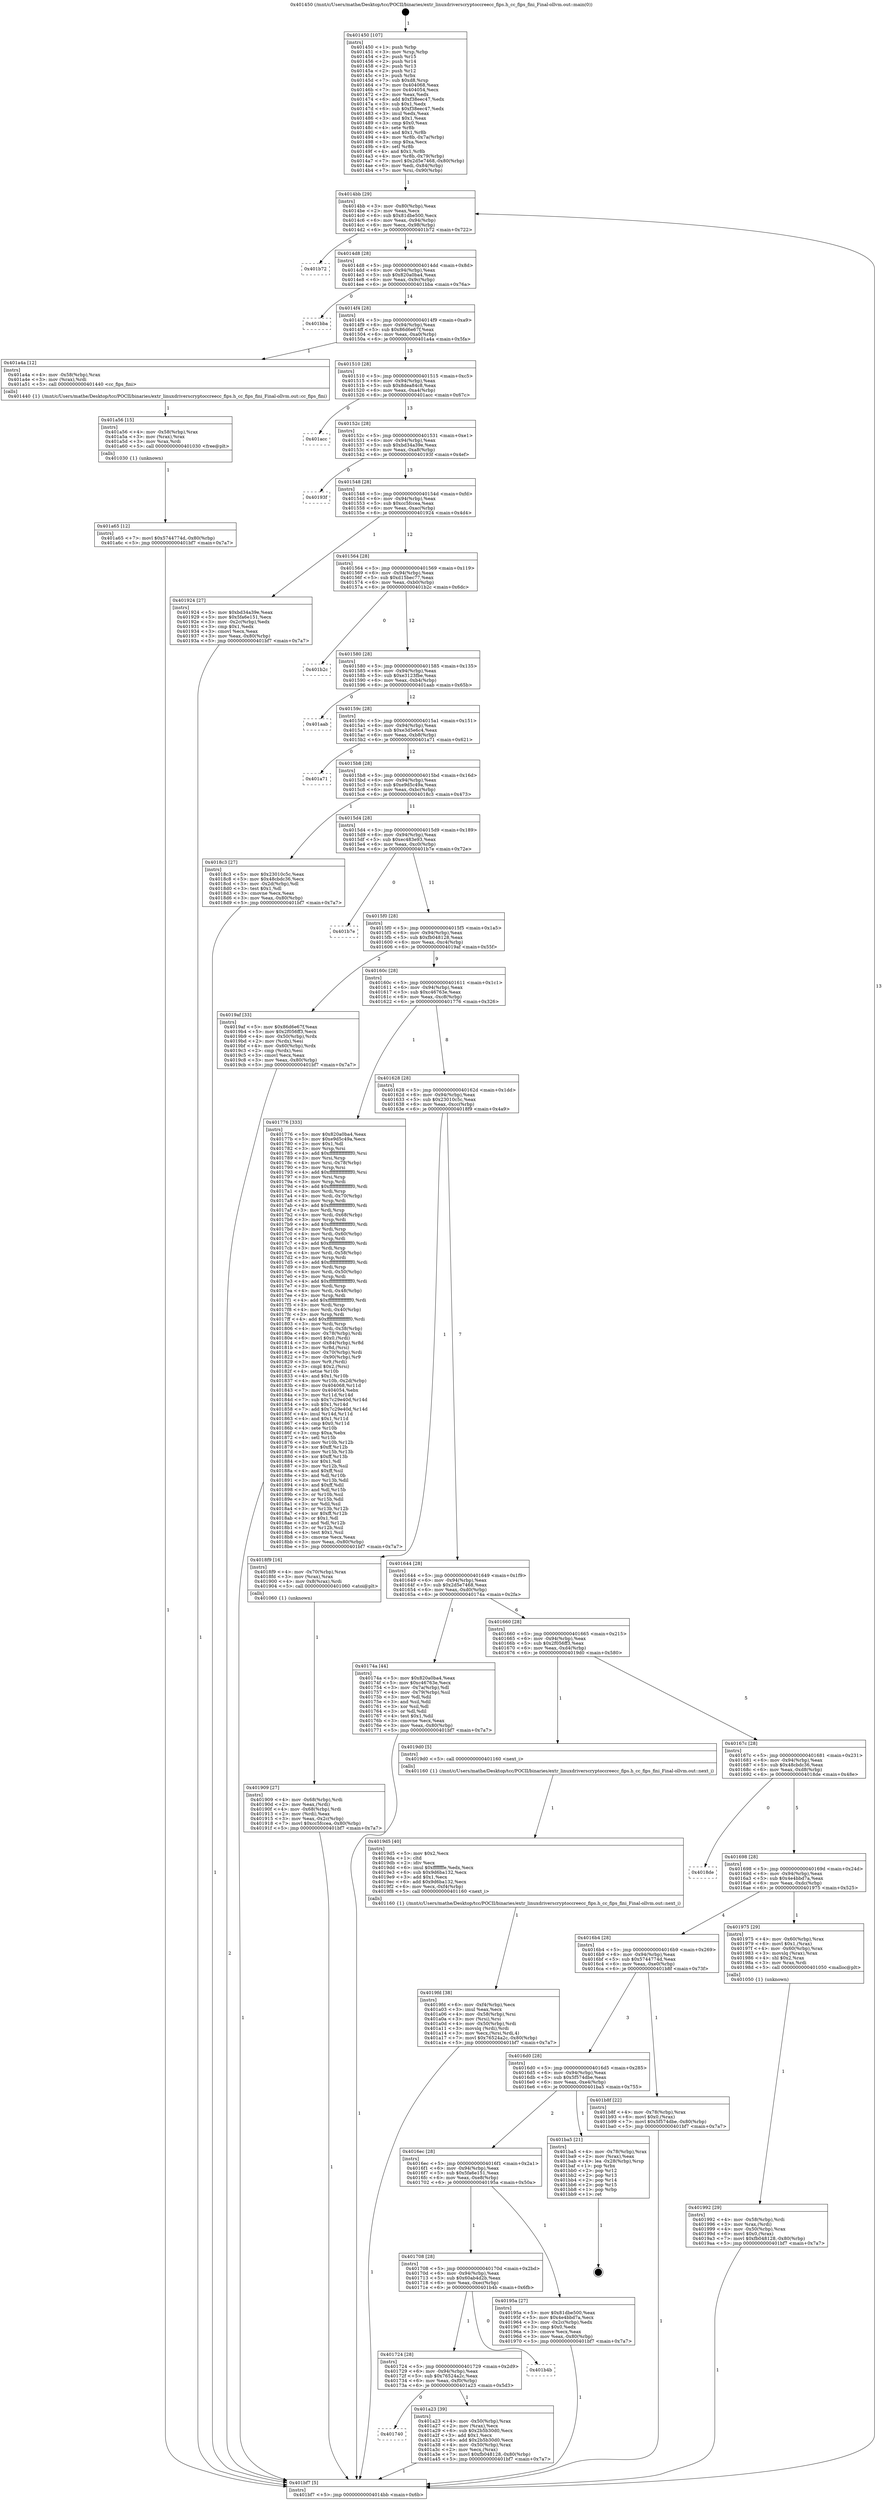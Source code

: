 digraph "0x401450" {
  label = "0x401450 (/mnt/c/Users/mathe/Desktop/tcc/POCII/binaries/extr_linuxdriverscryptoccreecc_fips.h_cc_fips_fini_Final-ollvm.out::main(0))"
  labelloc = "t"
  node[shape=record]

  Entry [label="",width=0.3,height=0.3,shape=circle,fillcolor=black,style=filled]
  "0x4014bb" [label="{
     0x4014bb [29]\l
     | [instrs]\l
     &nbsp;&nbsp;0x4014bb \<+3\>: mov -0x80(%rbp),%eax\l
     &nbsp;&nbsp;0x4014be \<+2\>: mov %eax,%ecx\l
     &nbsp;&nbsp;0x4014c0 \<+6\>: sub $0x81dbe500,%ecx\l
     &nbsp;&nbsp;0x4014c6 \<+6\>: mov %eax,-0x94(%rbp)\l
     &nbsp;&nbsp;0x4014cc \<+6\>: mov %ecx,-0x98(%rbp)\l
     &nbsp;&nbsp;0x4014d2 \<+6\>: je 0000000000401b72 \<main+0x722\>\l
  }"]
  "0x401b72" [label="{
     0x401b72\l
  }", style=dashed]
  "0x4014d8" [label="{
     0x4014d8 [28]\l
     | [instrs]\l
     &nbsp;&nbsp;0x4014d8 \<+5\>: jmp 00000000004014dd \<main+0x8d\>\l
     &nbsp;&nbsp;0x4014dd \<+6\>: mov -0x94(%rbp),%eax\l
     &nbsp;&nbsp;0x4014e3 \<+5\>: sub $0x820a0ba4,%eax\l
     &nbsp;&nbsp;0x4014e8 \<+6\>: mov %eax,-0x9c(%rbp)\l
     &nbsp;&nbsp;0x4014ee \<+6\>: je 0000000000401bba \<main+0x76a\>\l
  }"]
  Exit [label="",width=0.3,height=0.3,shape=circle,fillcolor=black,style=filled,peripheries=2]
  "0x401bba" [label="{
     0x401bba\l
  }", style=dashed]
  "0x4014f4" [label="{
     0x4014f4 [28]\l
     | [instrs]\l
     &nbsp;&nbsp;0x4014f4 \<+5\>: jmp 00000000004014f9 \<main+0xa9\>\l
     &nbsp;&nbsp;0x4014f9 \<+6\>: mov -0x94(%rbp),%eax\l
     &nbsp;&nbsp;0x4014ff \<+5\>: sub $0x86d6e67f,%eax\l
     &nbsp;&nbsp;0x401504 \<+6\>: mov %eax,-0xa0(%rbp)\l
     &nbsp;&nbsp;0x40150a \<+6\>: je 0000000000401a4a \<main+0x5fa\>\l
  }"]
  "0x401a65" [label="{
     0x401a65 [12]\l
     | [instrs]\l
     &nbsp;&nbsp;0x401a65 \<+7\>: movl $0x5744774d,-0x80(%rbp)\l
     &nbsp;&nbsp;0x401a6c \<+5\>: jmp 0000000000401bf7 \<main+0x7a7\>\l
  }"]
  "0x401a4a" [label="{
     0x401a4a [12]\l
     | [instrs]\l
     &nbsp;&nbsp;0x401a4a \<+4\>: mov -0x58(%rbp),%rax\l
     &nbsp;&nbsp;0x401a4e \<+3\>: mov (%rax),%rdi\l
     &nbsp;&nbsp;0x401a51 \<+5\>: call 0000000000401440 \<cc_fips_fini\>\l
     | [calls]\l
     &nbsp;&nbsp;0x401440 \{1\} (/mnt/c/Users/mathe/Desktop/tcc/POCII/binaries/extr_linuxdriverscryptoccreecc_fips.h_cc_fips_fini_Final-ollvm.out::cc_fips_fini)\l
  }"]
  "0x401510" [label="{
     0x401510 [28]\l
     | [instrs]\l
     &nbsp;&nbsp;0x401510 \<+5\>: jmp 0000000000401515 \<main+0xc5\>\l
     &nbsp;&nbsp;0x401515 \<+6\>: mov -0x94(%rbp),%eax\l
     &nbsp;&nbsp;0x40151b \<+5\>: sub $0x8dea84c8,%eax\l
     &nbsp;&nbsp;0x401520 \<+6\>: mov %eax,-0xa4(%rbp)\l
     &nbsp;&nbsp;0x401526 \<+6\>: je 0000000000401acc \<main+0x67c\>\l
  }"]
  "0x401a56" [label="{
     0x401a56 [15]\l
     | [instrs]\l
     &nbsp;&nbsp;0x401a56 \<+4\>: mov -0x58(%rbp),%rax\l
     &nbsp;&nbsp;0x401a5a \<+3\>: mov (%rax),%rax\l
     &nbsp;&nbsp;0x401a5d \<+3\>: mov %rax,%rdi\l
     &nbsp;&nbsp;0x401a60 \<+5\>: call 0000000000401030 \<free@plt\>\l
     | [calls]\l
     &nbsp;&nbsp;0x401030 \{1\} (unknown)\l
  }"]
  "0x401acc" [label="{
     0x401acc\l
  }", style=dashed]
  "0x40152c" [label="{
     0x40152c [28]\l
     | [instrs]\l
     &nbsp;&nbsp;0x40152c \<+5\>: jmp 0000000000401531 \<main+0xe1\>\l
     &nbsp;&nbsp;0x401531 \<+6\>: mov -0x94(%rbp),%eax\l
     &nbsp;&nbsp;0x401537 \<+5\>: sub $0xbd34a39e,%eax\l
     &nbsp;&nbsp;0x40153c \<+6\>: mov %eax,-0xa8(%rbp)\l
     &nbsp;&nbsp;0x401542 \<+6\>: je 000000000040193f \<main+0x4ef\>\l
  }"]
  "0x401740" [label="{
     0x401740\l
  }", style=dashed]
  "0x40193f" [label="{
     0x40193f\l
  }", style=dashed]
  "0x401548" [label="{
     0x401548 [28]\l
     | [instrs]\l
     &nbsp;&nbsp;0x401548 \<+5\>: jmp 000000000040154d \<main+0xfd\>\l
     &nbsp;&nbsp;0x40154d \<+6\>: mov -0x94(%rbp),%eax\l
     &nbsp;&nbsp;0x401553 \<+5\>: sub $0xcc5fccea,%eax\l
     &nbsp;&nbsp;0x401558 \<+6\>: mov %eax,-0xac(%rbp)\l
     &nbsp;&nbsp;0x40155e \<+6\>: je 0000000000401924 \<main+0x4d4\>\l
  }"]
  "0x401a23" [label="{
     0x401a23 [39]\l
     | [instrs]\l
     &nbsp;&nbsp;0x401a23 \<+4\>: mov -0x50(%rbp),%rax\l
     &nbsp;&nbsp;0x401a27 \<+2\>: mov (%rax),%ecx\l
     &nbsp;&nbsp;0x401a29 \<+6\>: sub $0x2b5b30d0,%ecx\l
     &nbsp;&nbsp;0x401a2f \<+3\>: add $0x1,%ecx\l
     &nbsp;&nbsp;0x401a32 \<+6\>: add $0x2b5b30d0,%ecx\l
     &nbsp;&nbsp;0x401a38 \<+4\>: mov -0x50(%rbp),%rax\l
     &nbsp;&nbsp;0x401a3c \<+2\>: mov %ecx,(%rax)\l
     &nbsp;&nbsp;0x401a3e \<+7\>: movl $0xfb048128,-0x80(%rbp)\l
     &nbsp;&nbsp;0x401a45 \<+5\>: jmp 0000000000401bf7 \<main+0x7a7\>\l
  }"]
  "0x401924" [label="{
     0x401924 [27]\l
     | [instrs]\l
     &nbsp;&nbsp;0x401924 \<+5\>: mov $0xbd34a39e,%eax\l
     &nbsp;&nbsp;0x401929 \<+5\>: mov $0x5fa6e151,%ecx\l
     &nbsp;&nbsp;0x40192e \<+3\>: mov -0x2c(%rbp),%edx\l
     &nbsp;&nbsp;0x401931 \<+3\>: cmp $0x1,%edx\l
     &nbsp;&nbsp;0x401934 \<+3\>: cmovl %ecx,%eax\l
     &nbsp;&nbsp;0x401937 \<+3\>: mov %eax,-0x80(%rbp)\l
     &nbsp;&nbsp;0x40193a \<+5\>: jmp 0000000000401bf7 \<main+0x7a7\>\l
  }"]
  "0x401564" [label="{
     0x401564 [28]\l
     | [instrs]\l
     &nbsp;&nbsp;0x401564 \<+5\>: jmp 0000000000401569 \<main+0x119\>\l
     &nbsp;&nbsp;0x401569 \<+6\>: mov -0x94(%rbp),%eax\l
     &nbsp;&nbsp;0x40156f \<+5\>: sub $0xd15bec77,%eax\l
     &nbsp;&nbsp;0x401574 \<+6\>: mov %eax,-0xb0(%rbp)\l
     &nbsp;&nbsp;0x40157a \<+6\>: je 0000000000401b2c \<main+0x6dc\>\l
  }"]
  "0x401724" [label="{
     0x401724 [28]\l
     | [instrs]\l
     &nbsp;&nbsp;0x401724 \<+5\>: jmp 0000000000401729 \<main+0x2d9\>\l
     &nbsp;&nbsp;0x401729 \<+6\>: mov -0x94(%rbp),%eax\l
     &nbsp;&nbsp;0x40172f \<+5\>: sub $0x76524a2c,%eax\l
     &nbsp;&nbsp;0x401734 \<+6\>: mov %eax,-0xf0(%rbp)\l
     &nbsp;&nbsp;0x40173a \<+6\>: je 0000000000401a23 \<main+0x5d3\>\l
  }"]
  "0x401b2c" [label="{
     0x401b2c\l
  }", style=dashed]
  "0x401580" [label="{
     0x401580 [28]\l
     | [instrs]\l
     &nbsp;&nbsp;0x401580 \<+5\>: jmp 0000000000401585 \<main+0x135\>\l
     &nbsp;&nbsp;0x401585 \<+6\>: mov -0x94(%rbp),%eax\l
     &nbsp;&nbsp;0x40158b \<+5\>: sub $0xe3123fbe,%eax\l
     &nbsp;&nbsp;0x401590 \<+6\>: mov %eax,-0xb4(%rbp)\l
     &nbsp;&nbsp;0x401596 \<+6\>: je 0000000000401aab \<main+0x65b\>\l
  }"]
  "0x401b4b" [label="{
     0x401b4b\l
  }", style=dashed]
  "0x401aab" [label="{
     0x401aab\l
  }", style=dashed]
  "0x40159c" [label="{
     0x40159c [28]\l
     | [instrs]\l
     &nbsp;&nbsp;0x40159c \<+5\>: jmp 00000000004015a1 \<main+0x151\>\l
     &nbsp;&nbsp;0x4015a1 \<+6\>: mov -0x94(%rbp),%eax\l
     &nbsp;&nbsp;0x4015a7 \<+5\>: sub $0xe3d5e6c4,%eax\l
     &nbsp;&nbsp;0x4015ac \<+6\>: mov %eax,-0xb8(%rbp)\l
     &nbsp;&nbsp;0x4015b2 \<+6\>: je 0000000000401a71 \<main+0x621\>\l
  }"]
  "0x4019fd" [label="{
     0x4019fd [38]\l
     | [instrs]\l
     &nbsp;&nbsp;0x4019fd \<+6\>: mov -0xf4(%rbp),%ecx\l
     &nbsp;&nbsp;0x401a03 \<+3\>: imul %eax,%ecx\l
     &nbsp;&nbsp;0x401a06 \<+4\>: mov -0x58(%rbp),%rsi\l
     &nbsp;&nbsp;0x401a0a \<+3\>: mov (%rsi),%rsi\l
     &nbsp;&nbsp;0x401a0d \<+4\>: mov -0x50(%rbp),%rdi\l
     &nbsp;&nbsp;0x401a11 \<+3\>: movslq (%rdi),%rdi\l
     &nbsp;&nbsp;0x401a14 \<+3\>: mov %ecx,(%rsi,%rdi,4)\l
     &nbsp;&nbsp;0x401a17 \<+7\>: movl $0x76524a2c,-0x80(%rbp)\l
     &nbsp;&nbsp;0x401a1e \<+5\>: jmp 0000000000401bf7 \<main+0x7a7\>\l
  }"]
  "0x401a71" [label="{
     0x401a71\l
  }", style=dashed]
  "0x4015b8" [label="{
     0x4015b8 [28]\l
     | [instrs]\l
     &nbsp;&nbsp;0x4015b8 \<+5\>: jmp 00000000004015bd \<main+0x16d\>\l
     &nbsp;&nbsp;0x4015bd \<+6\>: mov -0x94(%rbp),%eax\l
     &nbsp;&nbsp;0x4015c3 \<+5\>: sub $0xe9d5c49a,%eax\l
     &nbsp;&nbsp;0x4015c8 \<+6\>: mov %eax,-0xbc(%rbp)\l
     &nbsp;&nbsp;0x4015ce \<+6\>: je 00000000004018c3 \<main+0x473\>\l
  }"]
  "0x4019d5" [label="{
     0x4019d5 [40]\l
     | [instrs]\l
     &nbsp;&nbsp;0x4019d5 \<+5\>: mov $0x2,%ecx\l
     &nbsp;&nbsp;0x4019da \<+1\>: cltd\l
     &nbsp;&nbsp;0x4019db \<+2\>: idiv %ecx\l
     &nbsp;&nbsp;0x4019dd \<+6\>: imul $0xfffffffe,%edx,%ecx\l
     &nbsp;&nbsp;0x4019e3 \<+6\>: sub $0x9d6ba132,%ecx\l
     &nbsp;&nbsp;0x4019e9 \<+3\>: add $0x1,%ecx\l
     &nbsp;&nbsp;0x4019ec \<+6\>: add $0x9d6ba132,%ecx\l
     &nbsp;&nbsp;0x4019f2 \<+6\>: mov %ecx,-0xf4(%rbp)\l
     &nbsp;&nbsp;0x4019f8 \<+5\>: call 0000000000401160 \<next_i\>\l
     | [calls]\l
     &nbsp;&nbsp;0x401160 \{1\} (/mnt/c/Users/mathe/Desktop/tcc/POCII/binaries/extr_linuxdriverscryptoccreecc_fips.h_cc_fips_fini_Final-ollvm.out::next_i)\l
  }"]
  "0x4018c3" [label="{
     0x4018c3 [27]\l
     | [instrs]\l
     &nbsp;&nbsp;0x4018c3 \<+5\>: mov $0x23010c5c,%eax\l
     &nbsp;&nbsp;0x4018c8 \<+5\>: mov $0x48cbdc36,%ecx\l
     &nbsp;&nbsp;0x4018cd \<+3\>: mov -0x2d(%rbp),%dl\l
     &nbsp;&nbsp;0x4018d0 \<+3\>: test $0x1,%dl\l
     &nbsp;&nbsp;0x4018d3 \<+3\>: cmovne %ecx,%eax\l
     &nbsp;&nbsp;0x4018d6 \<+3\>: mov %eax,-0x80(%rbp)\l
     &nbsp;&nbsp;0x4018d9 \<+5\>: jmp 0000000000401bf7 \<main+0x7a7\>\l
  }"]
  "0x4015d4" [label="{
     0x4015d4 [28]\l
     | [instrs]\l
     &nbsp;&nbsp;0x4015d4 \<+5\>: jmp 00000000004015d9 \<main+0x189\>\l
     &nbsp;&nbsp;0x4015d9 \<+6\>: mov -0x94(%rbp),%eax\l
     &nbsp;&nbsp;0x4015df \<+5\>: sub $0xec483e93,%eax\l
     &nbsp;&nbsp;0x4015e4 \<+6\>: mov %eax,-0xc0(%rbp)\l
     &nbsp;&nbsp;0x4015ea \<+6\>: je 0000000000401b7e \<main+0x72e\>\l
  }"]
  "0x401992" [label="{
     0x401992 [29]\l
     | [instrs]\l
     &nbsp;&nbsp;0x401992 \<+4\>: mov -0x58(%rbp),%rdi\l
     &nbsp;&nbsp;0x401996 \<+3\>: mov %rax,(%rdi)\l
     &nbsp;&nbsp;0x401999 \<+4\>: mov -0x50(%rbp),%rax\l
     &nbsp;&nbsp;0x40199d \<+6\>: movl $0x0,(%rax)\l
     &nbsp;&nbsp;0x4019a3 \<+7\>: movl $0xfb048128,-0x80(%rbp)\l
     &nbsp;&nbsp;0x4019aa \<+5\>: jmp 0000000000401bf7 \<main+0x7a7\>\l
  }"]
  "0x401b7e" [label="{
     0x401b7e\l
  }", style=dashed]
  "0x4015f0" [label="{
     0x4015f0 [28]\l
     | [instrs]\l
     &nbsp;&nbsp;0x4015f0 \<+5\>: jmp 00000000004015f5 \<main+0x1a5\>\l
     &nbsp;&nbsp;0x4015f5 \<+6\>: mov -0x94(%rbp),%eax\l
     &nbsp;&nbsp;0x4015fb \<+5\>: sub $0xfb048128,%eax\l
     &nbsp;&nbsp;0x401600 \<+6\>: mov %eax,-0xc4(%rbp)\l
     &nbsp;&nbsp;0x401606 \<+6\>: je 00000000004019af \<main+0x55f\>\l
  }"]
  "0x401708" [label="{
     0x401708 [28]\l
     | [instrs]\l
     &nbsp;&nbsp;0x401708 \<+5\>: jmp 000000000040170d \<main+0x2bd\>\l
     &nbsp;&nbsp;0x40170d \<+6\>: mov -0x94(%rbp),%eax\l
     &nbsp;&nbsp;0x401713 \<+5\>: sub $0x60ab4d2b,%eax\l
     &nbsp;&nbsp;0x401718 \<+6\>: mov %eax,-0xec(%rbp)\l
     &nbsp;&nbsp;0x40171e \<+6\>: je 0000000000401b4b \<main+0x6fb\>\l
  }"]
  "0x4019af" [label="{
     0x4019af [33]\l
     | [instrs]\l
     &nbsp;&nbsp;0x4019af \<+5\>: mov $0x86d6e67f,%eax\l
     &nbsp;&nbsp;0x4019b4 \<+5\>: mov $0x2f056ff3,%ecx\l
     &nbsp;&nbsp;0x4019b9 \<+4\>: mov -0x50(%rbp),%rdx\l
     &nbsp;&nbsp;0x4019bd \<+2\>: mov (%rdx),%esi\l
     &nbsp;&nbsp;0x4019bf \<+4\>: mov -0x60(%rbp),%rdx\l
     &nbsp;&nbsp;0x4019c3 \<+2\>: cmp (%rdx),%esi\l
     &nbsp;&nbsp;0x4019c5 \<+3\>: cmovl %ecx,%eax\l
     &nbsp;&nbsp;0x4019c8 \<+3\>: mov %eax,-0x80(%rbp)\l
     &nbsp;&nbsp;0x4019cb \<+5\>: jmp 0000000000401bf7 \<main+0x7a7\>\l
  }"]
  "0x40160c" [label="{
     0x40160c [28]\l
     | [instrs]\l
     &nbsp;&nbsp;0x40160c \<+5\>: jmp 0000000000401611 \<main+0x1c1\>\l
     &nbsp;&nbsp;0x401611 \<+6\>: mov -0x94(%rbp),%eax\l
     &nbsp;&nbsp;0x401617 \<+5\>: sub $0xc46763e,%eax\l
     &nbsp;&nbsp;0x40161c \<+6\>: mov %eax,-0xc8(%rbp)\l
     &nbsp;&nbsp;0x401622 \<+6\>: je 0000000000401776 \<main+0x326\>\l
  }"]
  "0x40195a" [label="{
     0x40195a [27]\l
     | [instrs]\l
     &nbsp;&nbsp;0x40195a \<+5\>: mov $0x81dbe500,%eax\l
     &nbsp;&nbsp;0x40195f \<+5\>: mov $0x4e4bbd7a,%ecx\l
     &nbsp;&nbsp;0x401964 \<+3\>: mov -0x2c(%rbp),%edx\l
     &nbsp;&nbsp;0x401967 \<+3\>: cmp $0x0,%edx\l
     &nbsp;&nbsp;0x40196a \<+3\>: cmove %ecx,%eax\l
     &nbsp;&nbsp;0x40196d \<+3\>: mov %eax,-0x80(%rbp)\l
     &nbsp;&nbsp;0x401970 \<+5\>: jmp 0000000000401bf7 \<main+0x7a7\>\l
  }"]
  "0x401776" [label="{
     0x401776 [333]\l
     | [instrs]\l
     &nbsp;&nbsp;0x401776 \<+5\>: mov $0x820a0ba4,%eax\l
     &nbsp;&nbsp;0x40177b \<+5\>: mov $0xe9d5c49a,%ecx\l
     &nbsp;&nbsp;0x401780 \<+2\>: mov $0x1,%dl\l
     &nbsp;&nbsp;0x401782 \<+3\>: mov %rsp,%rsi\l
     &nbsp;&nbsp;0x401785 \<+4\>: add $0xfffffffffffffff0,%rsi\l
     &nbsp;&nbsp;0x401789 \<+3\>: mov %rsi,%rsp\l
     &nbsp;&nbsp;0x40178c \<+4\>: mov %rsi,-0x78(%rbp)\l
     &nbsp;&nbsp;0x401790 \<+3\>: mov %rsp,%rsi\l
     &nbsp;&nbsp;0x401793 \<+4\>: add $0xfffffffffffffff0,%rsi\l
     &nbsp;&nbsp;0x401797 \<+3\>: mov %rsi,%rsp\l
     &nbsp;&nbsp;0x40179a \<+3\>: mov %rsp,%rdi\l
     &nbsp;&nbsp;0x40179d \<+4\>: add $0xfffffffffffffff0,%rdi\l
     &nbsp;&nbsp;0x4017a1 \<+3\>: mov %rdi,%rsp\l
     &nbsp;&nbsp;0x4017a4 \<+4\>: mov %rdi,-0x70(%rbp)\l
     &nbsp;&nbsp;0x4017a8 \<+3\>: mov %rsp,%rdi\l
     &nbsp;&nbsp;0x4017ab \<+4\>: add $0xfffffffffffffff0,%rdi\l
     &nbsp;&nbsp;0x4017af \<+3\>: mov %rdi,%rsp\l
     &nbsp;&nbsp;0x4017b2 \<+4\>: mov %rdi,-0x68(%rbp)\l
     &nbsp;&nbsp;0x4017b6 \<+3\>: mov %rsp,%rdi\l
     &nbsp;&nbsp;0x4017b9 \<+4\>: add $0xfffffffffffffff0,%rdi\l
     &nbsp;&nbsp;0x4017bd \<+3\>: mov %rdi,%rsp\l
     &nbsp;&nbsp;0x4017c0 \<+4\>: mov %rdi,-0x60(%rbp)\l
     &nbsp;&nbsp;0x4017c4 \<+3\>: mov %rsp,%rdi\l
     &nbsp;&nbsp;0x4017c7 \<+4\>: add $0xfffffffffffffff0,%rdi\l
     &nbsp;&nbsp;0x4017cb \<+3\>: mov %rdi,%rsp\l
     &nbsp;&nbsp;0x4017ce \<+4\>: mov %rdi,-0x58(%rbp)\l
     &nbsp;&nbsp;0x4017d2 \<+3\>: mov %rsp,%rdi\l
     &nbsp;&nbsp;0x4017d5 \<+4\>: add $0xfffffffffffffff0,%rdi\l
     &nbsp;&nbsp;0x4017d9 \<+3\>: mov %rdi,%rsp\l
     &nbsp;&nbsp;0x4017dc \<+4\>: mov %rdi,-0x50(%rbp)\l
     &nbsp;&nbsp;0x4017e0 \<+3\>: mov %rsp,%rdi\l
     &nbsp;&nbsp;0x4017e3 \<+4\>: add $0xfffffffffffffff0,%rdi\l
     &nbsp;&nbsp;0x4017e7 \<+3\>: mov %rdi,%rsp\l
     &nbsp;&nbsp;0x4017ea \<+4\>: mov %rdi,-0x48(%rbp)\l
     &nbsp;&nbsp;0x4017ee \<+3\>: mov %rsp,%rdi\l
     &nbsp;&nbsp;0x4017f1 \<+4\>: add $0xfffffffffffffff0,%rdi\l
     &nbsp;&nbsp;0x4017f5 \<+3\>: mov %rdi,%rsp\l
     &nbsp;&nbsp;0x4017f8 \<+4\>: mov %rdi,-0x40(%rbp)\l
     &nbsp;&nbsp;0x4017fc \<+3\>: mov %rsp,%rdi\l
     &nbsp;&nbsp;0x4017ff \<+4\>: add $0xfffffffffffffff0,%rdi\l
     &nbsp;&nbsp;0x401803 \<+3\>: mov %rdi,%rsp\l
     &nbsp;&nbsp;0x401806 \<+4\>: mov %rdi,-0x38(%rbp)\l
     &nbsp;&nbsp;0x40180a \<+4\>: mov -0x78(%rbp),%rdi\l
     &nbsp;&nbsp;0x40180e \<+6\>: movl $0x0,(%rdi)\l
     &nbsp;&nbsp;0x401814 \<+7\>: mov -0x84(%rbp),%r8d\l
     &nbsp;&nbsp;0x40181b \<+3\>: mov %r8d,(%rsi)\l
     &nbsp;&nbsp;0x40181e \<+4\>: mov -0x70(%rbp),%rdi\l
     &nbsp;&nbsp;0x401822 \<+7\>: mov -0x90(%rbp),%r9\l
     &nbsp;&nbsp;0x401829 \<+3\>: mov %r9,(%rdi)\l
     &nbsp;&nbsp;0x40182c \<+3\>: cmpl $0x2,(%rsi)\l
     &nbsp;&nbsp;0x40182f \<+4\>: setne %r10b\l
     &nbsp;&nbsp;0x401833 \<+4\>: and $0x1,%r10b\l
     &nbsp;&nbsp;0x401837 \<+4\>: mov %r10b,-0x2d(%rbp)\l
     &nbsp;&nbsp;0x40183b \<+8\>: mov 0x404068,%r11d\l
     &nbsp;&nbsp;0x401843 \<+7\>: mov 0x404054,%ebx\l
     &nbsp;&nbsp;0x40184a \<+3\>: mov %r11d,%r14d\l
     &nbsp;&nbsp;0x40184d \<+7\>: sub $0x7c29e40d,%r14d\l
     &nbsp;&nbsp;0x401854 \<+4\>: sub $0x1,%r14d\l
     &nbsp;&nbsp;0x401858 \<+7\>: add $0x7c29e40d,%r14d\l
     &nbsp;&nbsp;0x40185f \<+4\>: imul %r14d,%r11d\l
     &nbsp;&nbsp;0x401863 \<+4\>: and $0x1,%r11d\l
     &nbsp;&nbsp;0x401867 \<+4\>: cmp $0x0,%r11d\l
     &nbsp;&nbsp;0x40186b \<+4\>: sete %r10b\l
     &nbsp;&nbsp;0x40186f \<+3\>: cmp $0xa,%ebx\l
     &nbsp;&nbsp;0x401872 \<+4\>: setl %r15b\l
     &nbsp;&nbsp;0x401876 \<+3\>: mov %r10b,%r12b\l
     &nbsp;&nbsp;0x401879 \<+4\>: xor $0xff,%r12b\l
     &nbsp;&nbsp;0x40187d \<+3\>: mov %r15b,%r13b\l
     &nbsp;&nbsp;0x401880 \<+4\>: xor $0xff,%r13b\l
     &nbsp;&nbsp;0x401884 \<+3\>: xor $0x1,%dl\l
     &nbsp;&nbsp;0x401887 \<+3\>: mov %r12b,%sil\l
     &nbsp;&nbsp;0x40188a \<+4\>: and $0xff,%sil\l
     &nbsp;&nbsp;0x40188e \<+3\>: and %dl,%r10b\l
     &nbsp;&nbsp;0x401891 \<+3\>: mov %r13b,%dil\l
     &nbsp;&nbsp;0x401894 \<+4\>: and $0xff,%dil\l
     &nbsp;&nbsp;0x401898 \<+3\>: and %dl,%r15b\l
     &nbsp;&nbsp;0x40189b \<+3\>: or %r10b,%sil\l
     &nbsp;&nbsp;0x40189e \<+3\>: or %r15b,%dil\l
     &nbsp;&nbsp;0x4018a1 \<+3\>: xor %dil,%sil\l
     &nbsp;&nbsp;0x4018a4 \<+3\>: or %r13b,%r12b\l
     &nbsp;&nbsp;0x4018a7 \<+4\>: xor $0xff,%r12b\l
     &nbsp;&nbsp;0x4018ab \<+3\>: or $0x1,%dl\l
     &nbsp;&nbsp;0x4018ae \<+3\>: and %dl,%r12b\l
     &nbsp;&nbsp;0x4018b1 \<+3\>: or %r12b,%sil\l
     &nbsp;&nbsp;0x4018b4 \<+4\>: test $0x1,%sil\l
     &nbsp;&nbsp;0x4018b8 \<+3\>: cmovne %ecx,%eax\l
     &nbsp;&nbsp;0x4018bb \<+3\>: mov %eax,-0x80(%rbp)\l
     &nbsp;&nbsp;0x4018be \<+5\>: jmp 0000000000401bf7 \<main+0x7a7\>\l
  }"]
  "0x401628" [label="{
     0x401628 [28]\l
     | [instrs]\l
     &nbsp;&nbsp;0x401628 \<+5\>: jmp 000000000040162d \<main+0x1dd\>\l
     &nbsp;&nbsp;0x40162d \<+6\>: mov -0x94(%rbp),%eax\l
     &nbsp;&nbsp;0x401633 \<+5\>: sub $0x23010c5c,%eax\l
     &nbsp;&nbsp;0x401638 \<+6\>: mov %eax,-0xcc(%rbp)\l
     &nbsp;&nbsp;0x40163e \<+6\>: je 00000000004018f9 \<main+0x4a9\>\l
  }"]
  "0x4016ec" [label="{
     0x4016ec [28]\l
     | [instrs]\l
     &nbsp;&nbsp;0x4016ec \<+5\>: jmp 00000000004016f1 \<main+0x2a1\>\l
     &nbsp;&nbsp;0x4016f1 \<+6\>: mov -0x94(%rbp),%eax\l
     &nbsp;&nbsp;0x4016f7 \<+5\>: sub $0x5fa6e151,%eax\l
     &nbsp;&nbsp;0x4016fc \<+6\>: mov %eax,-0xe8(%rbp)\l
     &nbsp;&nbsp;0x401702 \<+6\>: je 000000000040195a \<main+0x50a\>\l
  }"]
  "0x4018f9" [label="{
     0x4018f9 [16]\l
     | [instrs]\l
     &nbsp;&nbsp;0x4018f9 \<+4\>: mov -0x70(%rbp),%rax\l
     &nbsp;&nbsp;0x4018fd \<+3\>: mov (%rax),%rax\l
     &nbsp;&nbsp;0x401900 \<+4\>: mov 0x8(%rax),%rdi\l
     &nbsp;&nbsp;0x401904 \<+5\>: call 0000000000401060 \<atoi@plt\>\l
     | [calls]\l
     &nbsp;&nbsp;0x401060 \{1\} (unknown)\l
  }"]
  "0x401644" [label="{
     0x401644 [28]\l
     | [instrs]\l
     &nbsp;&nbsp;0x401644 \<+5\>: jmp 0000000000401649 \<main+0x1f9\>\l
     &nbsp;&nbsp;0x401649 \<+6\>: mov -0x94(%rbp),%eax\l
     &nbsp;&nbsp;0x40164f \<+5\>: sub $0x2d5e7468,%eax\l
     &nbsp;&nbsp;0x401654 \<+6\>: mov %eax,-0xd0(%rbp)\l
     &nbsp;&nbsp;0x40165a \<+6\>: je 000000000040174a \<main+0x2fa\>\l
  }"]
  "0x401ba5" [label="{
     0x401ba5 [21]\l
     | [instrs]\l
     &nbsp;&nbsp;0x401ba5 \<+4\>: mov -0x78(%rbp),%rax\l
     &nbsp;&nbsp;0x401ba9 \<+2\>: mov (%rax),%eax\l
     &nbsp;&nbsp;0x401bab \<+4\>: lea -0x28(%rbp),%rsp\l
     &nbsp;&nbsp;0x401baf \<+1\>: pop %rbx\l
     &nbsp;&nbsp;0x401bb0 \<+2\>: pop %r12\l
     &nbsp;&nbsp;0x401bb2 \<+2\>: pop %r13\l
     &nbsp;&nbsp;0x401bb4 \<+2\>: pop %r14\l
     &nbsp;&nbsp;0x401bb6 \<+2\>: pop %r15\l
     &nbsp;&nbsp;0x401bb8 \<+1\>: pop %rbp\l
     &nbsp;&nbsp;0x401bb9 \<+1\>: ret\l
  }"]
  "0x40174a" [label="{
     0x40174a [44]\l
     | [instrs]\l
     &nbsp;&nbsp;0x40174a \<+5\>: mov $0x820a0ba4,%eax\l
     &nbsp;&nbsp;0x40174f \<+5\>: mov $0xc46763e,%ecx\l
     &nbsp;&nbsp;0x401754 \<+3\>: mov -0x7a(%rbp),%dl\l
     &nbsp;&nbsp;0x401757 \<+4\>: mov -0x79(%rbp),%sil\l
     &nbsp;&nbsp;0x40175b \<+3\>: mov %dl,%dil\l
     &nbsp;&nbsp;0x40175e \<+3\>: and %sil,%dil\l
     &nbsp;&nbsp;0x401761 \<+3\>: xor %sil,%dl\l
     &nbsp;&nbsp;0x401764 \<+3\>: or %dl,%dil\l
     &nbsp;&nbsp;0x401767 \<+4\>: test $0x1,%dil\l
     &nbsp;&nbsp;0x40176b \<+3\>: cmovne %ecx,%eax\l
     &nbsp;&nbsp;0x40176e \<+3\>: mov %eax,-0x80(%rbp)\l
     &nbsp;&nbsp;0x401771 \<+5\>: jmp 0000000000401bf7 \<main+0x7a7\>\l
  }"]
  "0x401660" [label="{
     0x401660 [28]\l
     | [instrs]\l
     &nbsp;&nbsp;0x401660 \<+5\>: jmp 0000000000401665 \<main+0x215\>\l
     &nbsp;&nbsp;0x401665 \<+6\>: mov -0x94(%rbp),%eax\l
     &nbsp;&nbsp;0x40166b \<+5\>: sub $0x2f056ff3,%eax\l
     &nbsp;&nbsp;0x401670 \<+6\>: mov %eax,-0xd4(%rbp)\l
     &nbsp;&nbsp;0x401676 \<+6\>: je 00000000004019d0 \<main+0x580\>\l
  }"]
  "0x401bf7" [label="{
     0x401bf7 [5]\l
     | [instrs]\l
     &nbsp;&nbsp;0x401bf7 \<+5\>: jmp 00000000004014bb \<main+0x6b\>\l
  }"]
  "0x401450" [label="{
     0x401450 [107]\l
     | [instrs]\l
     &nbsp;&nbsp;0x401450 \<+1\>: push %rbp\l
     &nbsp;&nbsp;0x401451 \<+3\>: mov %rsp,%rbp\l
     &nbsp;&nbsp;0x401454 \<+2\>: push %r15\l
     &nbsp;&nbsp;0x401456 \<+2\>: push %r14\l
     &nbsp;&nbsp;0x401458 \<+2\>: push %r13\l
     &nbsp;&nbsp;0x40145a \<+2\>: push %r12\l
     &nbsp;&nbsp;0x40145c \<+1\>: push %rbx\l
     &nbsp;&nbsp;0x40145d \<+7\>: sub $0xd8,%rsp\l
     &nbsp;&nbsp;0x401464 \<+7\>: mov 0x404068,%eax\l
     &nbsp;&nbsp;0x40146b \<+7\>: mov 0x404054,%ecx\l
     &nbsp;&nbsp;0x401472 \<+2\>: mov %eax,%edx\l
     &nbsp;&nbsp;0x401474 \<+6\>: add $0xf38eec47,%edx\l
     &nbsp;&nbsp;0x40147a \<+3\>: sub $0x1,%edx\l
     &nbsp;&nbsp;0x40147d \<+6\>: sub $0xf38eec47,%edx\l
     &nbsp;&nbsp;0x401483 \<+3\>: imul %edx,%eax\l
     &nbsp;&nbsp;0x401486 \<+3\>: and $0x1,%eax\l
     &nbsp;&nbsp;0x401489 \<+3\>: cmp $0x0,%eax\l
     &nbsp;&nbsp;0x40148c \<+4\>: sete %r8b\l
     &nbsp;&nbsp;0x401490 \<+4\>: and $0x1,%r8b\l
     &nbsp;&nbsp;0x401494 \<+4\>: mov %r8b,-0x7a(%rbp)\l
     &nbsp;&nbsp;0x401498 \<+3\>: cmp $0xa,%ecx\l
     &nbsp;&nbsp;0x40149b \<+4\>: setl %r8b\l
     &nbsp;&nbsp;0x40149f \<+4\>: and $0x1,%r8b\l
     &nbsp;&nbsp;0x4014a3 \<+4\>: mov %r8b,-0x79(%rbp)\l
     &nbsp;&nbsp;0x4014a7 \<+7\>: movl $0x2d5e7468,-0x80(%rbp)\l
     &nbsp;&nbsp;0x4014ae \<+6\>: mov %edi,-0x84(%rbp)\l
     &nbsp;&nbsp;0x4014b4 \<+7\>: mov %rsi,-0x90(%rbp)\l
  }"]
  "0x4016d0" [label="{
     0x4016d0 [28]\l
     | [instrs]\l
     &nbsp;&nbsp;0x4016d0 \<+5\>: jmp 00000000004016d5 \<main+0x285\>\l
     &nbsp;&nbsp;0x4016d5 \<+6\>: mov -0x94(%rbp),%eax\l
     &nbsp;&nbsp;0x4016db \<+5\>: sub $0x5f574dbe,%eax\l
     &nbsp;&nbsp;0x4016e0 \<+6\>: mov %eax,-0xe4(%rbp)\l
     &nbsp;&nbsp;0x4016e6 \<+6\>: je 0000000000401ba5 \<main+0x755\>\l
  }"]
  "0x401909" [label="{
     0x401909 [27]\l
     | [instrs]\l
     &nbsp;&nbsp;0x401909 \<+4\>: mov -0x68(%rbp),%rdi\l
     &nbsp;&nbsp;0x40190d \<+2\>: mov %eax,(%rdi)\l
     &nbsp;&nbsp;0x40190f \<+4\>: mov -0x68(%rbp),%rdi\l
     &nbsp;&nbsp;0x401913 \<+2\>: mov (%rdi),%eax\l
     &nbsp;&nbsp;0x401915 \<+3\>: mov %eax,-0x2c(%rbp)\l
     &nbsp;&nbsp;0x401918 \<+7\>: movl $0xcc5fccea,-0x80(%rbp)\l
     &nbsp;&nbsp;0x40191f \<+5\>: jmp 0000000000401bf7 \<main+0x7a7\>\l
  }"]
  "0x401b8f" [label="{
     0x401b8f [22]\l
     | [instrs]\l
     &nbsp;&nbsp;0x401b8f \<+4\>: mov -0x78(%rbp),%rax\l
     &nbsp;&nbsp;0x401b93 \<+6\>: movl $0x0,(%rax)\l
     &nbsp;&nbsp;0x401b99 \<+7\>: movl $0x5f574dbe,-0x80(%rbp)\l
     &nbsp;&nbsp;0x401ba0 \<+5\>: jmp 0000000000401bf7 \<main+0x7a7\>\l
  }"]
  "0x4019d0" [label="{
     0x4019d0 [5]\l
     | [instrs]\l
     &nbsp;&nbsp;0x4019d0 \<+5\>: call 0000000000401160 \<next_i\>\l
     | [calls]\l
     &nbsp;&nbsp;0x401160 \{1\} (/mnt/c/Users/mathe/Desktop/tcc/POCII/binaries/extr_linuxdriverscryptoccreecc_fips.h_cc_fips_fini_Final-ollvm.out::next_i)\l
  }"]
  "0x40167c" [label="{
     0x40167c [28]\l
     | [instrs]\l
     &nbsp;&nbsp;0x40167c \<+5\>: jmp 0000000000401681 \<main+0x231\>\l
     &nbsp;&nbsp;0x401681 \<+6\>: mov -0x94(%rbp),%eax\l
     &nbsp;&nbsp;0x401687 \<+5\>: sub $0x48cbdc36,%eax\l
     &nbsp;&nbsp;0x40168c \<+6\>: mov %eax,-0xd8(%rbp)\l
     &nbsp;&nbsp;0x401692 \<+6\>: je 00000000004018de \<main+0x48e\>\l
  }"]
  "0x4016b4" [label="{
     0x4016b4 [28]\l
     | [instrs]\l
     &nbsp;&nbsp;0x4016b4 \<+5\>: jmp 00000000004016b9 \<main+0x269\>\l
     &nbsp;&nbsp;0x4016b9 \<+6\>: mov -0x94(%rbp),%eax\l
     &nbsp;&nbsp;0x4016bf \<+5\>: sub $0x5744774d,%eax\l
     &nbsp;&nbsp;0x4016c4 \<+6\>: mov %eax,-0xe0(%rbp)\l
     &nbsp;&nbsp;0x4016ca \<+6\>: je 0000000000401b8f \<main+0x73f\>\l
  }"]
  "0x4018de" [label="{
     0x4018de\l
  }", style=dashed]
  "0x401698" [label="{
     0x401698 [28]\l
     | [instrs]\l
     &nbsp;&nbsp;0x401698 \<+5\>: jmp 000000000040169d \<main+0x24d\>\l
     &nbsp;&nbsp;0x40169d \<+6\>: mov -0x94(%rbp),%eax\l
     &nbsp;&nbsp;0x4016a3 \<+5\>: sub $0x4e4bbd7a,%eax\l
     &nbsp;&nbsp;0x4016a8 \<+6\>: mov %eax,-0xdc(%rbp)\l
     &nbsp;&nbsp;0x4016ae \<+6\>: je 0000000000401975 \<main+0x525\>\l
  }"]
  "0x401975" [label="{
     0x401975 [29]\l
     | [instrs]\l
     &nbsp;&nbsp;0x401975 \<+4\>: mov -0x60(%rbp),%rax\l
     &nbsp;&nbsp;0x401979 \<+6\>: movl $0x1,(%rax)\l
     &nbsp;&nbsp;0x40197f \<+4\>: mov -0x60(%rbp),%rax\l
     &nbsp;&nbsp;0x401983 \<+3\>: movslq (%rax),%rax\l
     &nbsp;&nbsp;0x401986 \<+4\>: shl $0x2,%rax\l
     &nbsp;&nbsp;0x40198a \<+3\>: mov %rax,%rdi\l
     &nbsp;&nbsp;0x40198d \<+5\>: call 0000000000401050 \<malloc@plt\>\l
     | [calls]\l
     &nbsp;&nbsp;0x401050 \{1\} (unknown)\l
  }"]
  Entry -> "0x401450" [label=" 1"]
  "0x4014bb" -> "0x401b72" [label=" 0"]
  "0x4014bb" -> "0x4014d8" [label=" 14"]
  "0x401ba5" -> Exit [label=" 1"]
  "0x4014d8" -> "0x401bba" [label=" 0"]
  "0x4014d8" -> "0x4014f4" [label=" 14"]
  "0x401b8f" -> "0x401bf7" [label=" 1"]
  "0x4014f4" -> "0x401a4a" [label=" 1"]
  "0x4014f4" -> "0x401510" [label=" 13"]
  "0x401a65" -> "0x401bf7" [label=" 1"]
  "0x401510" -> "0x401acc" [label=" 0"]
  "0x401510" -> "0x40152c" [label=" 13"]
  "0x401a56" -> "0x401a65" [label=" 1"]
  "0x40152c" -> "0x40193f" [label=" 0"]
  "0x40152c" -> "0x401548" [label=" 13"]
  "0x401a4a" -> "0x401a56" [label=" 1"]
  "0x401548" -> "0x401924" [label=" 1"]
  "0x401548" -> "0x401564" [label=" 12"]
  "0x401a23" -> "0x401bf7" [label=" 1"]
  "0x401564" -> "0x401b2c" [label=" 0"]
  "0x401564" -> "0x401580" [label=" 12"]
  "0x401724" -> "0x401a23" [label=" 1"]
  "0x401580" -> "0x401aab" [label=" 0"]
  "0x401580" -> "0x40159c" [label=" 12"]
  "0x401724" -> "0x401740" [label=" 0"]
  "0x40159c" -> "0x401a71" [label=" 0"]
  "0x40159c" -> "0x4015b8" [label=" 12"]
  "0x401708" -> "0x401b4b" [label=" 0"]
  "0x4015b8" -> "0x4018c3" [label=" 1"]
  "0x4015b8" -> "0x4015d4" [label=" 11"]
  "0x401708" -> "0x401724" [label=" 1"]
  "0x4015d4" -> "0x401b7e" [label=" 0"]
  "0x4015d4" -> "0x4015f0" [label=" 11"]
  "0x4019fd" -> "0x401bf7" [label=" 1"]
  "0x4015f0" -> "0x4019af" [label=" 2"]
  "0x4015f0" -> "0x40160c" [label=" 9"]
  "0x4019d5" -> "0x4019fd" [label=" 1"]
  "0x40160c" -> "0x401776" [label=" 1"]
  "0x40160c" -> "0x401628" [label=" 8"]
  "0x4019d0" -> "0x4019d5" [label=" 1"]
  "0x401628" -> "0x4018f9" [label=" 1"]
  "0x401628" -> "0x401644" [label=" 7"]
  "0x401992" -> "0x401bf7" [label=" 1"]
  "0x401644" -> "0x40174a" [label=" 1"]
  "0x401644" -> "0x401660" [label=" 6"]
  "0x40174a" -> "0x401bf7" [label=" 1"]
  "0x401450" -> "0x4014bb" [label=" 1"]
  "0x401bf7" -> "0x4014bb" [label=" 13"]
  "0x401975" -> "0x401992" [label=" 1"]
  "0x401776" -> "0x401bf7" [label=" 1"]
  "0x4018c3" -> "0x401bf7" [label=" 1"]
  "0x4018f9" -> "0x401909" [label=" 1"]
  "0x401909" -> "0x401bf7" [label=" 1"]
  "0x401924" -> "0x401bf7" [label=" 1"]
  "0x4016ec" -> "0x401708" [label=" 1"]
  "0x401660" -> "0x4019d0" [label=" 1"]
  "0x401660" -> "0x40167c" [label=" 5"]
  "0x4016ec" -> "0x40195a" [label=" 1"]
  "0x40167c" -> "0x4018de" [label=" 0"]
  "0x40167c" -> "0x401698" [label=" 5"]
  "0x4016d0" -> "0x4016ec" [label=" 2"]
  "0x401698" -> "0x401975" [label=" 1"]
  "0x401698" -> "0x4016b4" [label=" 4"]
  "0x4019af" -> "0x401bf7" [label=" 2"]
  "0x4016b4" -> "0x401b8f" [label=" 1"]
  "0x4016b4" -> "0x4016d0" [label=" 3"]
  "0x40195a" -> "0x401bf7" [label=" 1"]
  "0x4016d0" -> "0x401ba5" [label=" 1"]
}
